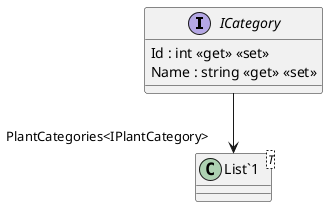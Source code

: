 @startuml
interface ICategory {
    Id : int <<get>> <<set>>
    Name : string <<get>> <<set>>
}
class "List`1"<T> {
}
ICategory --> "PlantCategories<IPlantCategory>" "List`1"
@enduml

